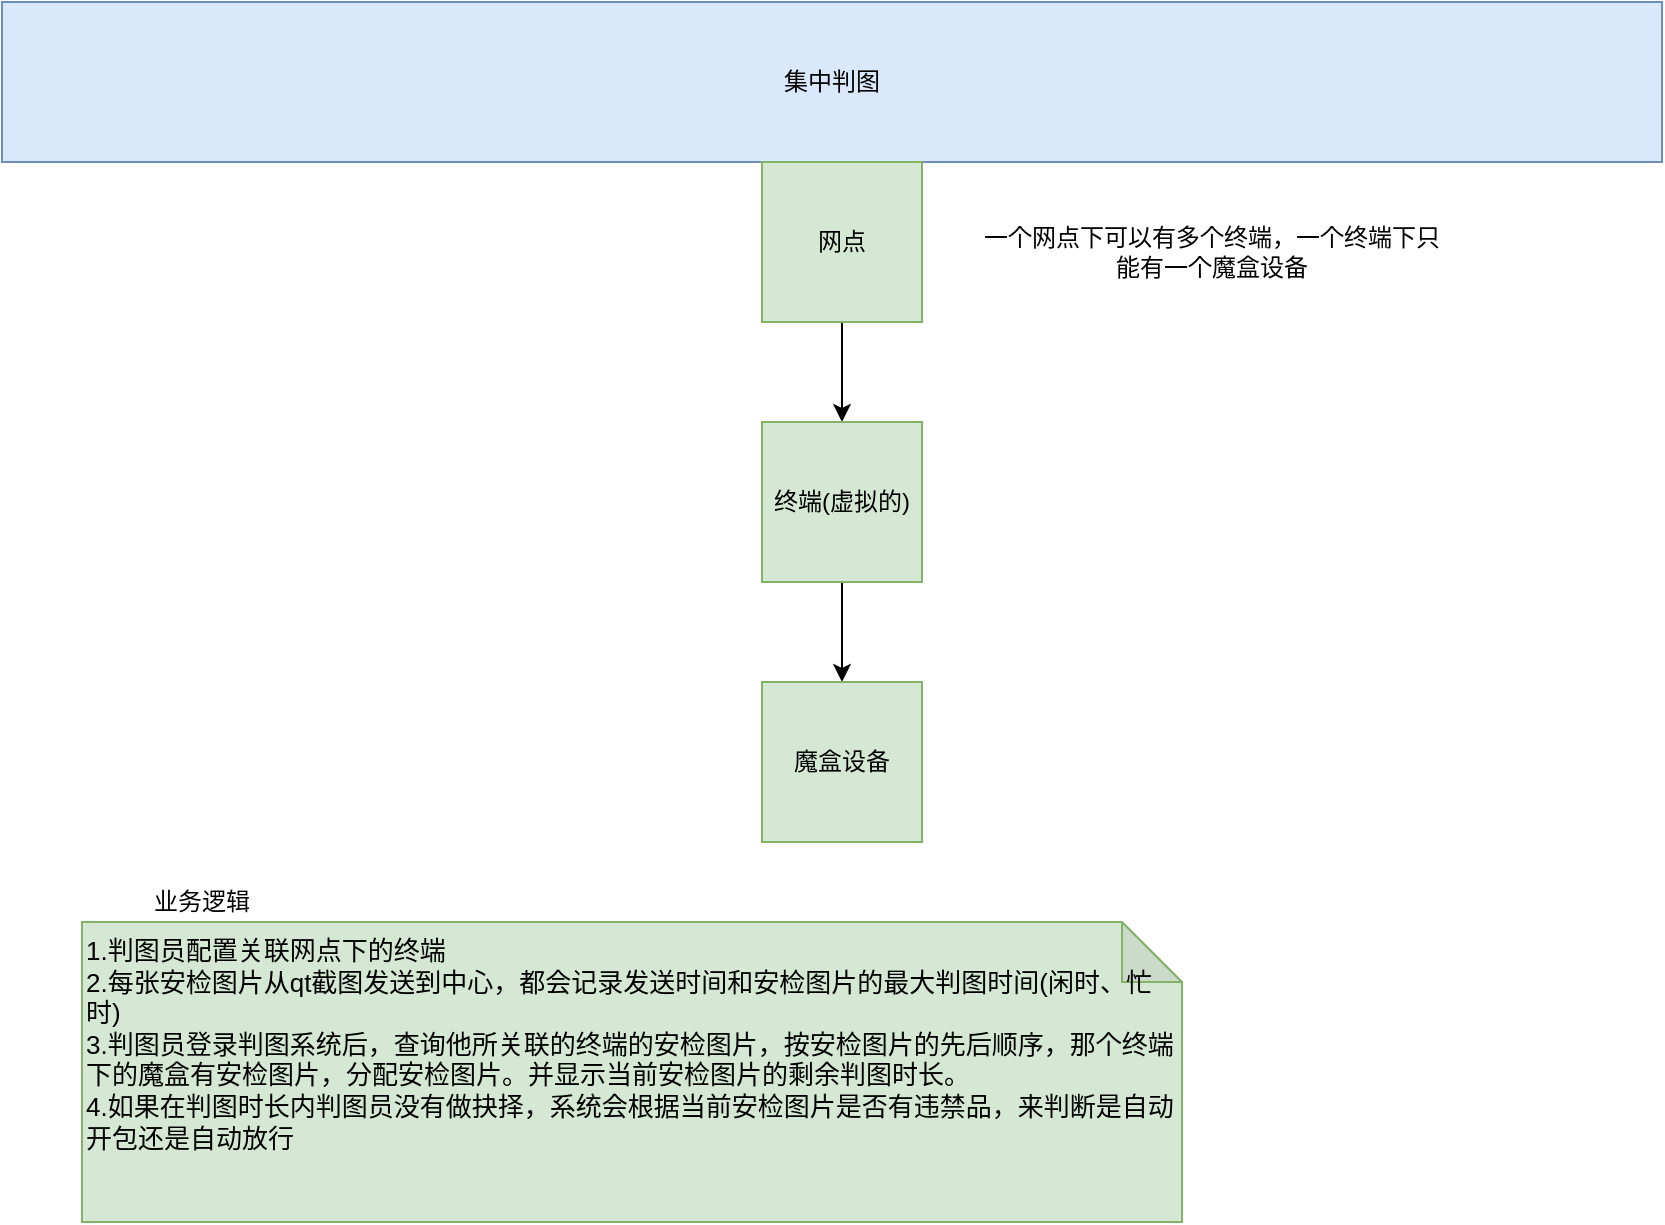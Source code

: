 <mxfile version="14.5.4" type="github">
  <diagram id="j88UriNjPNg5P0U6aBg5" name="第 1 页">
    <mxGraphModel dx="1038" dy="548" grid="1" gridSize="10" guides="1" tooltips="1" connect="1" arrows="1" fold="1" page="1" pageScale="1" pageWidth="827" pageHeight="1169" math="0" shadow="0">
      <root>
        <mxCell id="0" />
        <mxCell id="1" parent="0" />
        <mxCell id="1mmlKEDVTXWJfy-c7oK4-1" value="集中判图" style="rounded=0;whiteSpace=wrap;html=1;fillColor=#dae8fc;strokeColor=#6c8ebf;" parent="1" vertex="1">
          <mxGeometry width="830" height="80" as="geometry" />
        </mxCell>
        <mxCell id="1mmlKEDVTXWJfy-c7oK4-2" value="" style="edgeStyle=orthogonalEdgeStyle;rounded=0;orthogonalLoop=1;jettySize=auto;html=1;" parent="1" source="1mmlKEDVTXWJfy-c7oK4-3" target="1mmlKEDVTXWJfy-c7oK4-5" edge="1">
          <mxGeometry relative="1" as="geometry" />
        </mxCell>
        <mxCell id="1mmlKEDVTXWJfy-c7oK4-3" value="网点" style="whiteSpace=wrap;html=1;aspect=fixed;fillColor=#d5e8d4;strokeColor=#82b366;" parent="1" vertex="1">
          <mxGeometry x="380" y="80" width="80" height="80" as="geometry" />
        </mxCell>
        <mxCell id="1mmlKEDVTXWJfy-c7oK4-4" value="" style="edgeStyle=orthogonalEdgeStyle;rounded=0;orthogonalLoop=1;jettySize=auto;html=1;" parent="1" source="1mmlKEDVTXWJfy-c7oK4-5" target="1mmlKEDVTXWJfy-c7oK4-6" edge="1">
          <mxGeometry relative="1" as="geometry" />
        </mxCell>
        <mxCell id="1mmlKEDVTXWJfy-c7oK4-5" value="终端(虚拟的)" style="whiteSpace=wrap;html=1;aspect=fixed;fillColor=#d5e8d4;strokeColor=#82b366;" parent="1" vertex="1">
          <mxGeometry x="380" y="210" width="80" height="80" as="geometry" />
        </mxCell>
        <mxCell id="1mmlKEDVTXWJfy-c7oK4-6" value="魔盒设备" style="whiteSpace=wrap;html=1;aspect=fixed;fillColor=#d5e8d4;strokeColor=#82b366;" parent="1" vertex="1">
          <mxGeometry x="380" y="340" width="80" height="80" as="geometry" />
        </mxCell>
        <mxCell id="1mmlKEDVTXWJfy-c7oK4-7" value="一个网点下可以有多个终端，一个终端下只能有一个魔盒设备" style="text;html=1;strokeColor=none;fillColor=none;align=center;verticalAlign=middle;whiteSpace=wrap;rounded=0;" parent="1" vertex="1">
          <mxGeometry x="490" y="110" width="230" height="30" as="geometry" />
        </mxCell>
        <mxCell id="1mmlKEDVTXWJfy-c7oK4-8" value="业务逻辑" style="text;html=1;strokeColor=none;fillColor=none;align=center;verticalAlign=middle;whiteSpace=wrap;rounded=0;" parent="1" vertex="1">
          <mxGeometry x="40" y="440" width="120" height="20" as="geometry" />
        </mxCell>
        <mxCell id="1mmlKEDVTXWJfy-c7oK4-9" value="1.判图员配置关联网点下的终端&lt;br style=&quot;font-size: 13px&quot;&gt;2.每张安检图片从qt截图发送到中心，都会记录发送时间和安检图片的最大判图时间(闲时、忙时)&lt;br style=&quot;font-size: 13px&quot;&gt;3.判图员登录判图系统后，查询他所关联的终端的安检图片，按安检图片的先后顺序，那个终端下的魔盒有安检图片，分配安检图片。并显示当前安检图片的剩余判图时长。&lt;br style=&quot;font-size: 13px&quot;&gt;4.如果在判图时长内判图员没有做抉择，系统会根据当前安检图片是否有违禁品，来判断是自动开包还是自动放行" style="shape=note;whiteSpace=wrap;html=1;backgroundOutline=1;darkOpacity=0.05;align=left;verticalAlign=top;fontSize=13;fillColor=#d5e8d4;strokeColor=#82b366;" parent="1" vertex="1">
          <mxGeometry x="40" y="460" width="550" height="150" as="geometry" />
        </mxCell>
      </root>
    </mxGraphModel>
  </diagram>
</mxfile>
